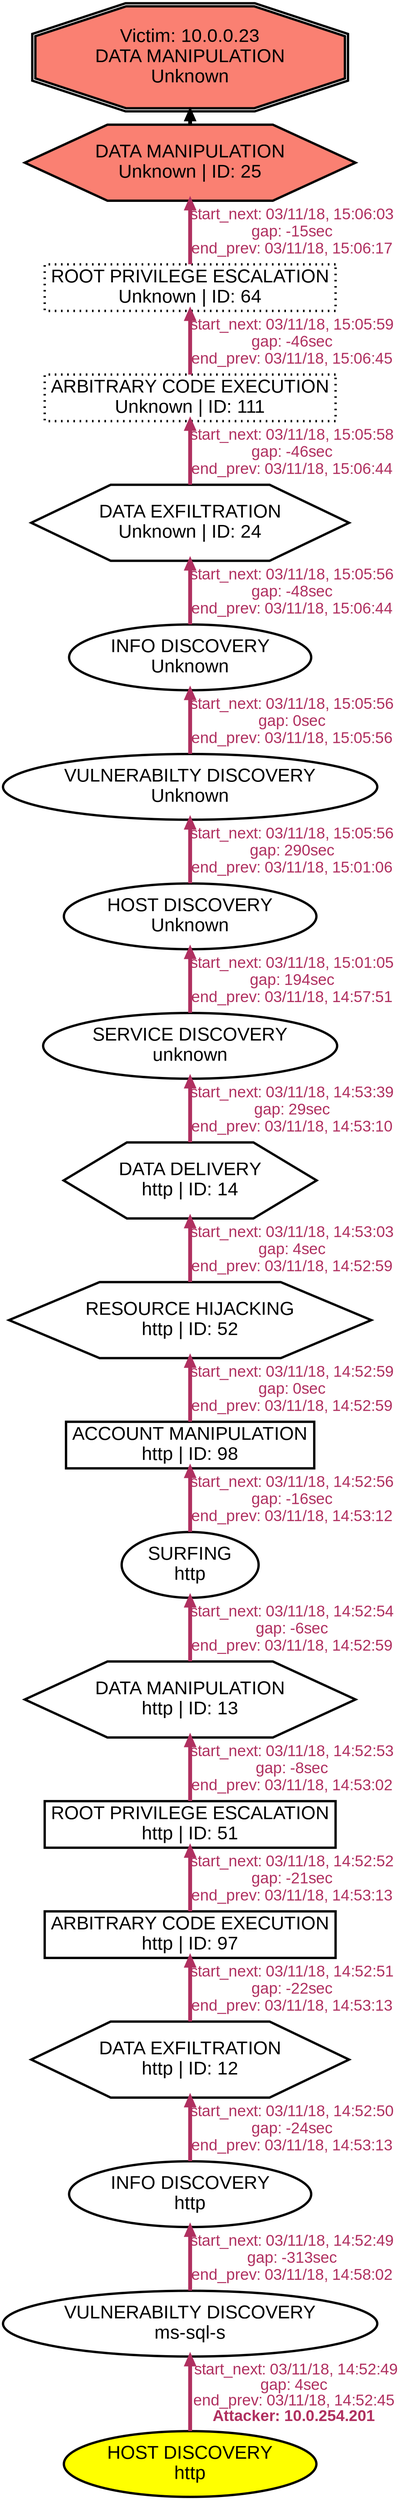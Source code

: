 digraph DATAMANIPULATIONUnknown {
rankdir="BT"; 
 graph [ nodesep="0.1", ranksep="0.02"] 
 node [ fontname=Arial, fontsize=24,penwidth=3]; 
 edge [ fontname=Arial, fontsize=20,penwidth=5 ];
"Victim: 10.0.0.23
DATA MANIPULATION
Unknown" [shape=doubleoctagon, style=filled, fillcolor=salmon];
{ rank = max; "Victim: 10.0.0.23
DATA MANIPULATION
Unknown"}
"DATA MANIPULATION
Unknown | ID: 25" -> "Victim: 10.0.0.23
DATA MANIPULATION
Unknown"
"DATA MANIPULATION
Unknown | ID: 25" [style=filled, fillcolor= salmon]
{ rank=same; "DATA MANIPULATION
Unknown | ID: 25"}
"HOST DISCOVERY
http" [style=filled, fillcolor= yellow]
"HOST DISCOVERY
http" -> "VULNERABILTY DISCOVERY
ms-sql-s" [ color=maroon] [label=<<font color="maroon"> start_next: 03/11/18, 14:52:49<br/>gap: 4sec<br/>end_prev: 03/11/18, 14:52:45</font><br/><font color="maroon"><b>Attacker: 10.0.254.201</b></font>>]
"VULNERABILTY DISCOVERY
ms-sql-s" -> "INFO DISCOVERY
http" [ label="start_next: 03/11/18, 14:52:49
gap: -313sec
end_prev: 03/11/18, 14:58:02"][ fontcolor="maroon" color=maroon]
"INFO DISCOVERY
http" -> "DATA EXFILTRATION
http | ID: 12" [ label="start_next: 03/11/18, 14:52:50
gap: -24sec
end_prev: 03/11/18, 14:53:13"][ fontcolor="maroon" color=maroon]
"DATA EXFILTRATION
http | ID: 12" -> "ARBITRARY CODE EXECUTION
http | ID: 97" [ label="start_next: 03/11/18, 14:52:51
gap: -22sec
end_prev: 03/11/18, 14:53:13"][ fontcolor="maroon" color=maroon]
"ARBITRARY CODE EXECUTION
http | ID: 97" -> "ROOT PRIVILEGE ESCALATION
http | ID: 51" [ label="start_next: 03/11/18, 14:52:52
gap: -21sec
end_prev: 03/11/18, 14:53:13"][ fontcolor="maroon" color=maroon]
"ROOT PRIVILEGE ESCALATION
http | ID: 51" -> "DATA MANIPULATION
http | ID: 13" [ label="start_next: 03/11/18, 14:52:53
gap: -8sec
end_prev: 03/11/18, 14:53:02"][ fontcolor="maroon" color=maroon]
"DATA MANIPULATION
http | ID: 13" -> "SURFING
http" [ label="start_next: 03/11/18, 14:52:54
gap: -6sec
end_prev: 03/11/18, 14:52:59"][ fontcolor="maroon" color=maroon]
"SURFING
http" -> "ACCOUNT MANIPULATION
http | ID: 98" [ label="start_next: 03/11/18, 14:52:56
gap: -16sec
end_prev: 03/11/18, 14:53:12"][ fontcolor="maroon" color=maroon]
"ACCOUNT MANIPULATION
http | ID: 98" -> "RESOURCE HIJACKING
http | ID: 52" [ label="start_next: 03/11/18, 14:52:59
gap: 0sec
end_prev: 03/11/18, 14:52:59"][ fontcolor="maroon" color=maroon]
"RESOURCE HIJACKING
http | ID: 52" -> "DATA DELIVERY
http | ID: 14" [ label="start_next: 03/11/18, 14:53:03
gap: 4sec
end_prev: 03/11/18, 14:52:59"][ fontcolor="maroon" color=maroon]
"DATA DELIVERY
http | ID: 14" -> "SERVICE DISCOVERY
unknown" [ label="start_next: 03/11/18, 14:53:39
gap: 29sec
end_prev: 03/11/18, 14:53:10"][ fontcolor="maroon" color=maroon]
"SERVICE DISCOVERY
unknown" -> "HOST DISCOVERY
Unknown" [ label="start_next: 03/11/18, 15:01:05
gap: 194sec
end_prev: 03/11/18, 14:57:51"][ fontcolor="maroon" color=maroon]
"HOST DISCOVERY
Unknown" -> "VULNERABILTY DISCOVERY
Unknown" [ label="start_next: 03/11/18, 15:05:56
gap: 290sec
end_prev: 03/11/18, 15:01:06"][ fontcolor="maroon" color=maroon]
"VULNERABILTY DISCOVERY
Unknown" -> "INFO DISCOVERY
Unknown" [ label="start_next: 03/11/18, 15:05:56
gap: 0sec
end_prev: 03/11/18, 15:05:56"][ fontcolor="maroon" color=maroon]
"INFO DISCOVERY
Unknown" -> "DATA EXFILTRATION
Unknown | ID: 24" [ label="start_next: 03/11/18, 15:05:56
gap: -48sec
end_prev: 03/11/18, 15:06:44"][ fontcolor="maroon" color=maroon]
"DATA EXFILTRATION
Unknown | ID: 24" -> "ARBITRARY CODE EXECUTION
Unknown | ID: 111" [ label="start_next: 03/11/18, 15:05:58
gap: -46sec
end_prev: 03/11/18, 15:06:44"][ fontcolor="maroon" color=maroon]
"ARBITRARY CODE EXECUTION
Unknown | ID: 111" -> "ROOT PRIVILEGE ESCALATION
Unknown | ID: 64" [ label="start_next: 03/11/18, 15:05:59
gap: -46sec
end_prev: 03/11/18, 15:06:45"][ fontcolor="maroon" color=maroon]
"ROOT PRIVILEGE ESCALATION
Unknown | ID: 64" -> "DATA MANIPULATION
Unknown | ID: 25" [ label="start_next: 03/11/18, 15:06:03
gap: -15sec
end_prev: 03/11/18, 15:06:17"][ fontcolor="maroon" color=maroon]
"HOST DISCOVERY
http" [shape=oval]
"HOST DISCOVERY
http" [tooltip="ET SCAN Possible Nmap User-Agent Observed
ET SCAN Nmap Scripting Engine User-Agent Detected (Nmap Scripting Engine)"]
"VULNERABILTY DISCOVERY
ms-sql-s" [shape=oval]
"VULNERABILTY DISCOVERY
ms-sql-s" [tooltip="ET SCAN Suspicious inbound to Oracle SQL port 1521
ET SCAN Suspicious inbound to MSSQL port 1433
ET SCAN Suspicious inbound to mySQL port 3306
ET SCAN Nikto Web App Scan in Progress
ET SCAN Suspicious inbound to PostgreSQL port 5432
ET SCAN Suspicious inbound to mSQL port 4333"]
"INFO DISCOVERY
http" [shape=oval]
"INFO DISCOVERY
http" [tooltip="GPL WEB_SERVER iisadmin access
GPL WEB_SERVER printenv access
GPL WEB_SERVER author.exe access
ET WEB_SERVER PHP Easteregg Information-Disclosure (phpinfo)
ET WEB_SERVER PHP Easteregg Information-Disclosure (funny-logo)
GPL WEB_SERVER globals.pl access
GPL WEB_SERVER viewcode access
ET WEB_SPECIFIC_APPS Request to Wordpress W3TC Plug-in dbcache Directory
GPL EXPLOIT ISAPI .idq attempt
ET POLICY Proxy TRACE Request - inbound
GPL WEB_SERVER /~root access
GPL WEB_SERVER service.pwd
ET WEB_SERVER PHP REQUEST SuperGlobal in URI
ET WEB_SERVER PHP Easteregg Information-Disclosure (php-logo)
GPL WEB_SERVER services.cnf access
GPL EXPLOIT unicode directory traversal attempt
GPL EXPLOIT .htr access
GPL EXPLOIT .cnf access
ET WEB_SERVER PHP SERVER SuperGlobal in URI
GPL WEB_SERVER .htaccess access
GPL EXPLOIT iisadmpwd attempt
GPL WEB_SERVER service.cnf access
GPL WEB_SERVER global.asa access
GPL EXPLOIT fpcount access
GPL WEB_SERVER .htpasswd access
GPL WEB_SERVER 403 Forbidden
ET WEB_SERVER PHP SESSION SuperGlobal in URI
GPL WEB_SERVER writeto.cnf access
GPL EXPLOIT iissamples access
ET WEB_SERVER PHP Easteregg Information-Disclosure (zend-logo)
ET WEB_SERVER PHP ENV SuperGlobal in URI
GPL WEB_SERVER authors.pwd access"]
"DATA EXFILTRATION
http | ID: 12" [shape=hexagon]
"DATA EXFILTRATION
http | ID: 12" [tooltip="ET WEB_SERVER Possible XXE SYSTEM ENTITY in POST BODY.
GPL EXPLOIT ISAPI .ida access
ET WEB_SERVER /system32/ in Uri - Possible Protected Directory Access Attempt
GPL WEB_SERVER Tomcat server snoop access
ET WEB_SERVER ColdFusion componentutils access
GPL EXPLOIT /msadc/samples/ access
ET WEB_SPECIFIC_APPS PHP-CGI query string parameter vulnerability
GPL EXPLOIT ISAPI .idq access
ET WEB_SERVER /etc/shadow Detected in URI"]
"ARBITRARY CODE EXECUTION
http | ID: 97" [shape=box]
"ARBITRARY CODE EXECUTION
http | ID: 97" [tooltip="ET WEB_SERVER Possible CVE-2014-6271 Attempt
ET WEB_SPECIFIC_APPS WEB-PHP RCE PHPBB 2004-1315
ET WEB_SPECIFIC_APPS Golem Gaming Portal root_path Parameter Remote File inclusion Attempt
ET WEB_SPECIFIC_APPS Joomla swMenuPro ImageManager.php Remote File Inclusion Attempt
ETPRO WEB_SPECIFIC_APPS PHPMoAdmin RCE Attempt
ET WEB_SERVER cmd.exe In URI - Possible Command Execution Attempt
ET WEB_SERVER Exploit Suspected PHP Injection Attack (cmd=)
ET WEB_SPECIFIC_APPS FormMailer formmailer.admin.inc.php BASE_DIR Parameter Remote File Inclusion Attempt
ET WEB_SPECIFIC_APPS DesktopOnNet don3_requiem.php app_path Parameter Remote File Inclusion
ET WEB_SPECIFIC_APPS Joomla Dada Mail Manager Component config.dadamail.php GLOBALS Parameter Remote File Inclusion
ET WEB_SERVER Possible CVE-2014-6271 Attempt in Headers
ET WEB_SPECIFIC_APPS Achievo debugger.php config_atkroot parameter Remote File Inclusion Attempt
ET CURRENT_EVENTS QNAP Shellshock CVE-2014-6271
ET WEB_SPECIFIC_APPS KingCMS menu.php CONFIG Parameter Remote File Inclusion
ET WEB_SPECIFIC_APPS AjaxPortal di.php pathtoserverdata Parameter Remote File Inclusion Attempt
ET WEB_SPECIFIC_APPS BASE base_stat_common.php remote file include
ET WEB_SPECIFIC_APPS DesktopOnNet frontpage.php app_path Parameter Remote File Inclusion
ET WEB_SPECIFIC_APPS KR-Web krgourl.php DOCUMENT_ROOT Parameter Remote File Inclusion Attempt
ET WEB_SPECIFIC_APPS Joomla AjaxChat Component ajcuser.php GLOBALS Parameter Remote File Inclusion Attempt
ET WEB_SPECIFIC_APPS Horde type Parameter Local File Inclusion Attempt"]
"ROOT PRIVILEGE ESCALATION
http | ID: 51" [shape=box]
"ROOT PRIVILEGE ESCALATION
http | ID: 51" [tooltip="GPL EXPLOIT CodeRed v2 root.exe access
ET WEB_SERVER ColdFusion administrator access
ETPRO WEB_SPECIFIC_APPS ipTIME firmware < 9.58 RCE
GPL EXPLOIT administrators.pwd access"]
"DATA MANIPULATION
http | ID: 13" [shape=hexagon]
"DATA MANIPULATION
http | ID: 13" [tooltip="ET WEB_SERVER Possible SQL Injection Attempt UNION SELECT
ET WEB_SERVER Possible SQL Injection Attempt SELECT FROM
ET WEB_SERVER MYSQL SELECT CONCAT SQL Injection Attempt"]
"SURFING
http" [shape=oval]
"SURFING
http" [tooltip="ET WEB_SERVER WEB-PHP phpinfo access"]
"ACCOUNT MANIPULATION
http | ID: 98" [shape=box]
"ACCOUNT MANIPULATION
http | ID: 98" [tooltip="GPL EXPLOIT /iisadmpwd/aexp2.htr access
ET WEB_SERVER SELECT USER SQL Injection Attempt in URI"]
"RESOURCE HIJACKING
http | ID: 52" [shape=hexagon]
"RESOURCE HIJACKING
http | ID: 52" [tooltip="GPL WEB_SERVER Oracle Java Process Manager access"]
"DATA DELIVERY
http | ID: 14" [shape=hexagon]
"DATA DELIVERY
http | ID: 14" [tooltip="ET WEB_SPECIFIC_APPS OpenX phpAdsNew phpAds_geoPlugin Parameter Remote File Inclusion Attempt
ET WEB_SPECIFIC_APPS PHP phpMyAgenda rootagenda Remote File Include Attempt
ET WEB_SPECIFIC_APPS p-Table for WordPress wptable-tinymce.php ABSPATH Parameter RFI Attempt
ET WEB_SPECIFIC_APPS SERWeb load_lang.php configdir Parameter Remote File Inclusion
ET WEB_SPECIFIC_APPS PointComma pctemplate.php pcConfig Parameter Remote File Inclusion Attempt
ET WEB_SPECIFIC_APPS Possible Mambo/Joomla! com_koesubmit Component 'koesubmit.php' Remote File Inclusion Attempt
ET WEB_SPECIFIC_APPS Joomla Simple RSS Reader admin.rssreader.php mosConfig_live_site Parameter Remote File Inclusion
ET WEB_SPECIFIC_APPS Ve-EDIT edit_htmlarea.php highlighter Parameter Remote File Inclusion
ET WEB_SPECIFIC_APPS OBOphiX fonctions_racine.php chemin_lib parameter Remote File Inclusion Attempt
ET WEB_SPECIFIC_APPS SAPID get_infochannel.inc.php Remote File inclusion Attempt
ET WEB_SPECIFIC_APPS PHPOF DB_AdoDB.Class.PHP PHPOF_INCLUDE_PATH parameter Remote File Inclusion
ET WEB_SPECIFIC_APPS TECHNOTE shop_this_skin_path Parameter Remote File Inclusion
ET WEB_SPECIFIC_APPS Possible OpenSiteAdmin pageHeader.php Remote File Inclusion Attempt
ET WEB_SPECIFIC_APPS Joomla Onguma Time Sheet Component onguma.class.php mosConfig_absolute_path Parameter Remote File Inclusion
ET WEB_SPECIFIC_APPS ProdLer prodler.class.php sPath Parameter Remote File Inclusion Attempt
ET WEB_SPECIFIC_APPS MODx CMS snippet.reflect.php reflect_base Remote File Inclusion
ET WEB_SPECIFIC_APPS phPortal gunaysoft.php icerikyolu Parameter Remote File Inclusion
ET WEB_SPECIFIC_APPS Sisplet CMS komentar.php site_path Parameter Remote File Inclusion Attempt
ET WEB_SPECIFIC_APPS phptraverse mp3_id.php GLOBALS Parameter Remote File Inclusion Attempt
ET WEB_SPECIFIC_APPS PHP Classifieds class.phpmailer.php lang_path Parameter Remote File Inclusion Attempt
ET WEB_SPECIFIC_APPS YapBB class_yapbbcooker.php cfgIncludeDirectory Parameter Remote File Inclusion
ET WEB_SPECIFIC_APPS Enthusiast path parameter Remote File Inclusion
ET WEB_SPECIFIC_APPS ProjectButler RFI attempt 
ET WEB_SPECIFIC_APPS SERWeb main_prepend.php functionsdir Parameter Remote File Inclusion
ET WEB_SPECIFIC_APPS Mambo Component com_smf smf.php Remote File Inclusion Attempt
ET WEB_SPECIFIC_APPS MAXcms fm_includes_special Parameter Remote File Inclusion Attempt
ET WEB_SPECIFIC_APPS PHP-Paid4Mail RFI attempt 
ET WEB_SPECIFIC_APPS phpSkelSite theme parameter remote file inclusion
ET WEB_SPECIFIC_APPS PHP Aardvark Topsites PHP CONFIG PATH Remote File Include Attempt
ET WEB_SPECIFIC_APPS Possible eFront database.php Remote File Inclusion Attempt
ET WEB_SPECIFIC_APPS phPortal gunaysoft.php sayfaid Parameter Remote File Inclusion"]
"SERVICE DISCOVERY
unknown" [shape=oval]
"SERVICE DISCOVERY
unknown" [tooltip="ET SCAN Potential VNC Scan 5800-5820
ET SCAN Potential VNC Scan 5900-5920
ET SCAN Potential SSH Scan
ET SCAN NMAP OS Detection Probe"]
"HOST DISCOVERY
Unknown" [shape=oval]
"HOST DISCOVERY
Unknown" [tooltip="ET SCAN Possible Nmap User-Agent Observed
ET SCAN Nmap Scripting Engine User-Agent Detected (Nmap Scripting Engine)"]
"VULNERABILTY DISCOVERY
Unknown" [shape=oval]
"VULNERABILTY DISCOVERY
Unknown" [tooltip="ET SCAN Nikto Web App Scan in Progress"]
"INFO DISCOVERY
Unknown" [shape=oval]
"INFO DISCOVERY
Unknown" [tooltip="GPL WEB_SERVER iisadmin access
GPL WEB_SERVER printenv access
GPL WEB_SERVER author.exe access
ET WEB_SERVER PHP Easteregg Information-Disclosure (phpinfo)
GPL WEB_SERVER globals.pl access
GPL WEB_SERVER viewcode access
ET WEB_SPECIFIC_APPS Request to Wordpress W3TC Plug-in dbcache Directory
GPL EXPLOIT ISAPI .idq attempt
ET POLICY Proxy TRACE Request - inbound
GPL WEB_SERVER /~root access
GPL WEB_SERVER service.pwd
ET WEB_SERVER PHP REQUEST SuperGlobal in URI
GPL WEB_SERVER services.cnf access
GPL EXPLOIT unicode directory traversal attempt
GPL EXPLOIT .htr access
GPL EXPLOIT .cnf access
ET WEB_SERVER PHP SERVER SuperGlobal in URI
GPL WEB_SERVER .htaccess access
GPL WEB_SERVER authors.pwd access
GPL EXPLOIT iisadmpwd attempt
GPL WEB_SERVER global.asa access
GPL EXPLOIT fpcount access
GPL WEB_SERVER .htpasswd access
ET WEB_SERVER PHP SESSION SuperGlobal in URI
GPL WEB_SERVER writeto.cnf access
GPL EXPLOIT iissamples access
ET WEB_SERVER PHP ENV SuperGlobal in URI
GPL WEB_SERVER service.cnf access"]
"DATA EXFILTRATION
Unknown | ID: 24" [shape=hexagon]
"DATA EXFILTRATION
Unknown | ID: 24" [tooltip="ET WEB_SERVER Possible XXE SYSTEM ENTITY in POST BODY.
GPL EXPLOIT ISAPI .ida access
ET WEB_SERVER /system32/ in Uri - Possible Protected Directory Access Attempt
GPL WEB_SERVER Tomcat server snoop access
ET WEB_SERVER ColdFusion componentutils access
GPL EXPLOIT /msadc/samples/ access
ET WEB_SPECIFIC_APPS PHP-CGI query string parameter vulnerability
GPL EXPLOIT ISAPI .idq access
ET WEB_SERVER /etc/shadow Detected in URI"]
"ARBITRARY CODE EXECUTION
Unknown | ID: 111" [style="dotted", shape=box]
"ARBITRARY CODE EXECUTION
Unknown | ID: 111" [tooltip="ET WEB_SPECIFIC_APPS WEB-PHP RCE PHPBB 2004-1315
ET WEB_SPECIFIC_APPS Golem Gaming Portal root_path Parameter Remote File inclusion Attempt
ETPRO WEB_SPECIFIC_APPS PHPMoAdmin RCE Attempt
ET WEB_SERVER Exploit Suspected PHP Injection Attack (cmd=)
ET WEB_SERVER Possible CVE-2014-6271 Attempt in Headers
ET CURRENT_EVENTS QNAP Shellshock CVE-2014-6271
ET WEB_SPECIFIC_APPS BASE base_stat_common.php remote file include"]
"ROOT PRIVILEGE ESCALATION
Unknown | ID: 64" [style="dotted", shape=box]
"ROOT PRIVILEGE ESCALATION
Unknown | ID: 64" [tooltip="GPL EXPLOIT CodeRed v2 root.exe access
ET WEB_SERVER ColdFusion administrator access
ETPRO WEB_SPECIFIC_APPS ipTIME firmware < 9.58 RCE
GPL EXPLOIT administrators.pwd access"]
"DATA MANIPULATION
Unknown | ID: 25" [shape=hexagon]
"DATA MANIPULATION
Unknown | ID: 25" [tooltip="ET WEB_SERVER Possible SQL Injection Attempt UNION SELECT
ET WEB_SERVER Possible SQL Injection Attempt SELECT FROM"]
}
